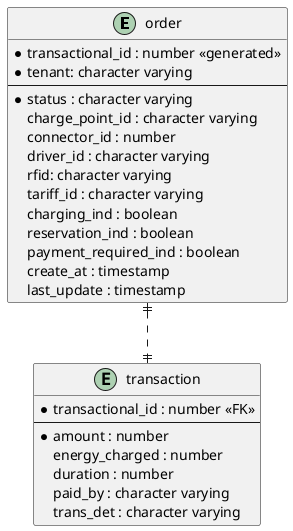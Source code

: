 @startuml
' hide the spot
' hide circle

' avoid problems with angled crows feet
skinparam linetype ortho


entity "order" as order {
    *transactional_id : number <<generated>>
    *tenant: character varying
    --
    *status : character varying
    charge_point_id : character varying
    connector_id : number
    driver_id : character varying
    rfid: character varying
    tariff_id : character varying
    charging_ind : boolean
    reservation_ind : boolean
    payment_required_ind : boolean
    create_at : timestamp
    last_update : timestamp
}

entity "transaction" as transaction {
    *transactional_id : number <<FK>>
    --
    *amount : number
    energy_charged : number
    duration : number
    paid_by : character varying
    trans_det : character varying
}


order ||..|| transaction

@enduml